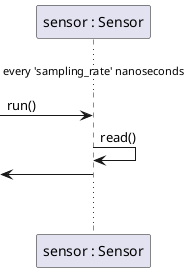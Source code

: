 @startuml

participant "sensor : Sensor"

... every 'sampling_rate' nanoseconds ...

-> "sensor : Sensor" : run()

"sensor : Sensor"->"sensor : Sensor" : read()

<- "sensor : Sensor"

... ...

@enduml